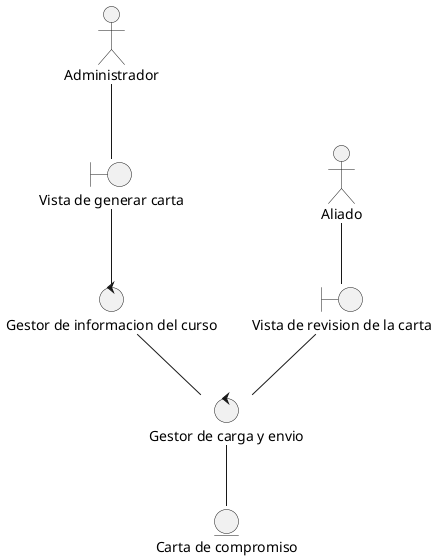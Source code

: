 @startuml DisciplinaDeAnalisisDiagramaDeClaseAnalisisGenerarCartaCompromiso
actor "Administrador" as actorAdministrador
actor "Aliado" as actorAliado

entity "Carta de compromiso" as entidadCartaDeCompromiso

boundary "Vista de generar carta" as vistaGenerarCartaDeCompromiso
boundary "Vista de revision de la carta" as vistaRevisionCartaDeCompromiso

control "Gestor de informacion del curso" as ctrlGestorInformacionCurso
control "Gestor de carga y envio" as ctrlGestorCargaYEnvio

actorAdministrador -- vistaGenerarCartaDeCompromiso
actorAliado -- vistaRevisionCartaDeCompromiso
vistaRevisionCartaDeCompromiso -- ctrlGestorCargaYEnvio
vistaGenerarCartaDeCompromiso -- ctrlGestorInformacionCurso
ctrlGestorInformacionCurso -- ctrlGestorCargaYEnvio
ctrlGestorCargaYEnvio -- entidadCartaDeCompromiso

@enduml